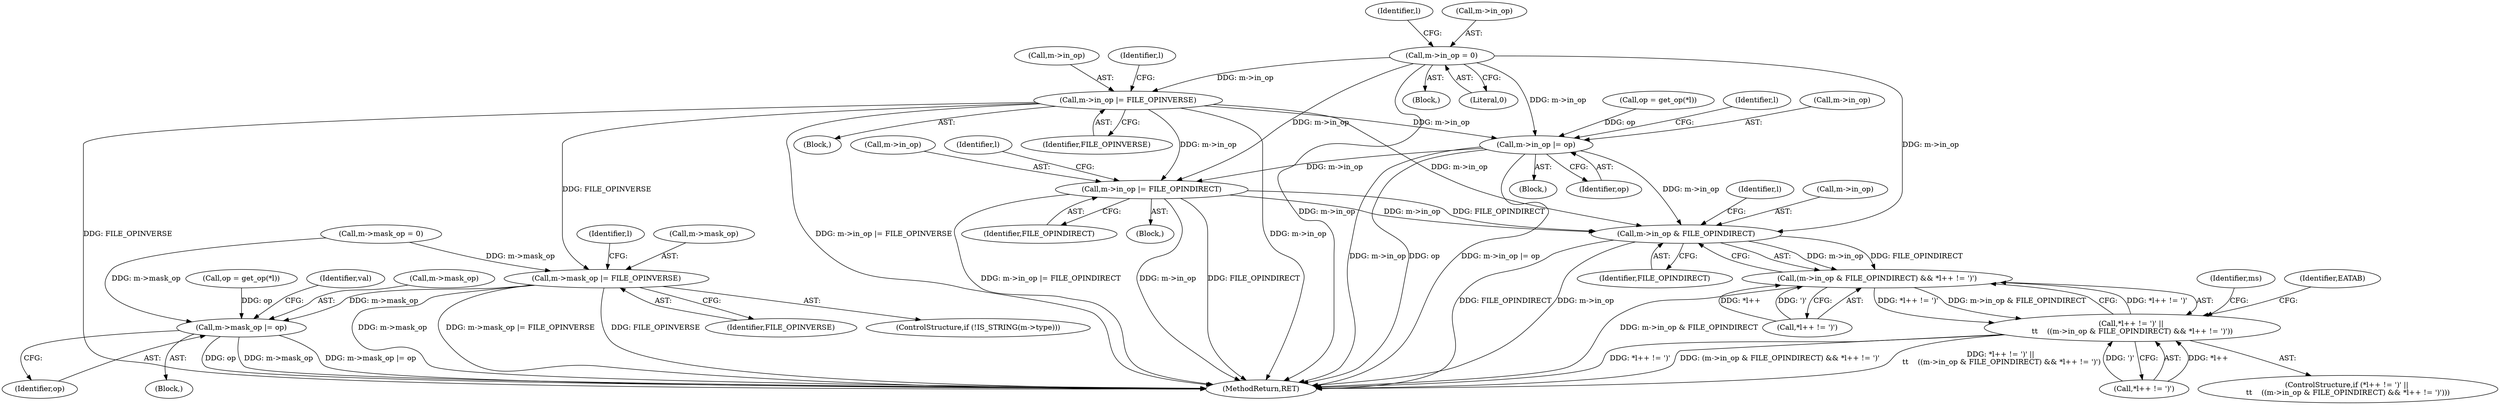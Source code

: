 digraph "0_file_4a284c89d6ef11aca34da65da7d673050a5ea320@pointer" {
"1000611" [label="(Call,m->in_op = 0)"];
"1000622" [label="(Call,m->in_op |= FILE_OPINVERSE)"];
"1000639" [label="(Call,m->in_op |= op)"];
"1000652" [label="(Call,m->in_op |= FILE_OPINDIRECT)"];
"1000707" [label="(Call,m->in_op & FILE_OPINDIRECT)"];
"1000706" [label="(Call,(m->in_op & FILE_OPINDIRECT) && *l++ != ')')"];
"1000700" [label="(Call,*l++ != ')' || \n\t\t    ((m->in_op & FILE_OPINDIRECT) && *l++ != ')'))"];
"1000898" [label="(Call,m->mask_op |= FILE_OPINVERSE)"];
"1000952" [label="(Call,m->mask_op |= op)"];
"1000914" [label="(Identifier,l)"];
"1000902" [label="(Identifier,FILE_OPINVERSE)"];
"1000494" [label="(Block,)"];
"1001534" [label="(MethodReturn,RET)"];
"1000658" [label="(Identifier,l)"];
"1000711" [label="(Identifier,FILE_OPINDIRECT)"];
"1000699" [label="(ControlStructure,if (*l++ != ')' || \n\t\t    ((m->in_op & FILE_OPINDIRECT) && *l++ != ')')))"];
"1000953" [label="(Call,m->mask_op)"];
"1000881" [label="(Call,m->mask_op = 0)"];
"1000631" [label="(Call,op = get_op(*l))"];
"1000720" [label="(Identifier,ms)"];
"1000707" [label="(Call,m->in_op & FILE_OPINDIRECT)"];
"1000701" [label="(Call,*l++ != ')')"];
"1000619" [label="(Identifier,l)"];
"1000615" [label="(Literal,0)"];
"1000706" [label="(Call,(m->in_op & FILE_OPINDIRECT) && *l++ != ')')"];
"1000639" [label="(Call,m->in_op |= op)"];
"1000622" [label="(Call,m->in_op |= FILE_OPINVERSE)"];
"1000712" [label="(Call,*l++ != ')')"];
"1000611" [label="(Call,m->in_op = 0)"];
"1000952" [label="(Call,m->mask_op |= op)"];
"1000653" [label="(Call,m->in_op)"];
"1000934" [label="(Call,op = get_op(*l))"];
"1000645" [label="(Identifier,l)"];
"1000638" [label="(Block,)"];
"1000726" [label="(Identifier,EATAB)"];
"1000956" [label="(Identifier,op)"];
"1000612" [label="(Call,m->in_op)"];
"1000898" [label="(Call,m->mask_op |= FILE_OPINVERSE)"];
"1000621" [label="(Block,)"];
"1000700" [label="(Call,*l++ != ')' || \n\t\t    ((m->in_op & FILE_OPINDIRECT) && *l++ != ')'))"];
"1000892" [label="(ControlStructure,if (!IS_STRING(m->type)))"];
"1000626" [label="(Identifier,FILE_OPINVERSE)"];
"1000715" [label="(Identifier,l)"];
"1000628" [label="(Identifier,l)"];
"1000656" [label="(Identifier,FILE_OPINDIRECT)"];
"1000640" [label="(Call,m->in_op)"];
"1000652" [label="(Call,m->in_op |= FILE_OPINDIRECT)"];
"1000948" [label="(Block,)"];
"1000958" [label="(Identifier,val)"];
"1000708" [label="(Call,m->in_op)"];
"1000643" [label="(Identifier,op)"];
"1000651" [label="(Block,)"];
"1000623" [label="(Call,m->in_op)"];
"1000899" [label="(Call,m->mask_op)"];
"1000611" -> "1000494"  [label="AST: "];
"1000611" -> "1000615"  [label="CFG: "];
"1000612" -> "1000611"  [label="AST: "];
"1000615" -> "1000611"  [label="AST: "];
"1000619" -> "1000611"  [label="CFG: "];
"1000611" -> "1001534"  [label="DDG: m->in_op"];
"1000611" -> "1000622"  [label="DDG: m->in_op"];
"1000611" -> "1000639"  [label="DDG: m->in_op"];
"1000611" -> "1000652"  [label="DDG: m->in_op"];
"1000611" -> "1000707"  [label="DDG: m->in_op"];
"1000622" -> "1000621"  [label="AST: "];
"1000622" -> "1000626"  [label="CFG: "];
"1000623" -> "1000622"  [label="AST: "];
"1000626" -> "1000622"  [label="AST: "];
"1000628" -> "1000622"  [label="CFG: "];
"1000622" -> "1001534"  [label="DDG: m->in_op |= FILE_OPINVERSE"];
"1000622" -> "1001534"  [label="DDG: m->in_op"];
"1000622" -> "1001534"  [label="DDG: FILE_OPINVERSE"];
"1000622" -> "1000639"  [label="DDG: m->in_op"];
"1000622" -> "1000652"  [label="DDG: m->in_op"];
"1000622" -> "1000707"  [label="DDG: m->in_op"];
"1000622" -> "1000898"  [label="DDG: FILE_OPINVERSE"];
"1000639" -> "1000638"  [label="AST: "];
"1000639" -> "1000643"  [label="CFG: "];
"1000640" -> "1000639"  [label="AST: "];
"1000643" -> "1000639"  [label="AST: "];
"1000645" -> "1000639"  [label="CFG: "];
"1000639" -> "1001534"  [label="DDG: op"];
"1000639" -> "1001534"  [label="DDG: m->in_op |= op"];
"1000639" -> "1001534"  [label="DDG: m->in_op"];
"1000631" -> "1000639"  [label="DDG: op"];
"1000639" -> "1000652"  [label="DDG: m->in_op"];
"1000639" -> "1000707"  [label="DDG: m->in_op"];
"1000652" -> "1000651"  [label="AST: "];
"1000652" -> "1000656"  [label="CFG: "];
"1000653" -> "1000652"  [label="AST: "];
"1000656" -> "1000652"  [label="AST: "];
"1000658" -> "1000652"  [label="CFG: "];
"1000652" -> "1001534"  [label="DDG: FILE_OPINDIRECT"];
"1000652" -> "1001534"  [label="DDG: m->in_op |= FILE_OPINDIRECT"];
"1000652" -> "1001534"  [label="DDG: m->in_op"];
"1000652" -> "1000707"  [label="DDG: m->in_op"];
"1000652" -> "1000707"  [label="DDG: FILE_OPINDIRECT"];
"1000707" -> "1000706"  [label="AST: "];
"1000707" -> "1000711"  [label="CFG: "];
"1000708" -> "1000707"  [label="AST: "];
"1000711" -> "1000707"  [label="AST: "];
"1000715" -> "1000707"  [label="CFG: "];
"1000706" -> "1000707"  [label="CFG: "];
"1000707" -> "1001534"  [label="DDG: FILE_OPINDIRECT"];
"1000707" -> "1001534"  [label="DDG: m->in_op"];
"1000707" -> "1000706"  [label="DDG: m->in_op"];
"1000707" -> "1000706"  [label="DDG: FILE_OPINDIRECT"];
"1000706" -> "1000700"  [label="AST: "];
"1000706" -> "1000712"  [label="CFG: "];
"1000712" -> "1000706"  [label="AST: "];
"1000700" -> "1000706"  [label="CFG: "];
"1000706" -> "1001534"  [label="DDG: m->in_op & FILE_OPINDIRECT"];
"1000706" -> "1000700"  [label="DDG: *l++ != ')'"];
"1000706" -> "1000700"  [label="DDG: m->in_op & FILE_OPINDIRECT"];
"1000700" -> "1000706"  [label="DDG: *l++ != ')'"];
"1000712" -> "1000706"  [label="DDG: *l++"];
"1000712" -> "1000706"  [label="DDG: ')'"];
"1000700" -> "1000699"  [label="AST: "];
"1000700" -> "1000701"  [label="CFG: "];
"1000701" -> "1000700"  [label="AST: "];
"1000720" -> "1000700"  [label="CFG: "];
"1000726" -> "1000700"  [label="CFG: "];
"1000700" -> "1001534"  [label="DDG: *l++ != ')' || \n\t\t    ((m->in_op & FILE_OPINDIRECT) && *l++ != ')')"];
"1000700" -> "1001534"  [label="DDG: *l++ != ')'"];
"1000700" -> "1001534"  [label="DDG: (m->in_op & FILE_OPINDIRECT) && *l++ != ')'"];
"1000701" -> "1000700"  [label="DDG: *l++"];
"1000701" -> "1000700"  [label="DDG: ')'"];
"1000898" -> "1000892"  [label="AST: "];
"1000898" -> "1000902"  [label="CFG: "];
"1000899" -> "1000898"  [label="AST: "];
"1000902" -> "1000898"  [label="AST: "];
"1000914" -> "1000898"  [label="CFG: "];
"1000898" -> "1001534"  [label="DDG: m->mask_op"];
"1000898" -> "1001534"  [label="DDG: m->mask_op |= FILE_OPINVERSE"];
"1000898" -> "1001534"  [label="DDG: FILE_OPINVERSE"];
"1000881" -> "1000898"  [label="DDG: m->mask_op"];
"1000898" -> "1000952"  [label="DDG: m->mask_op"];
"1000952" -> "1000948"  [label="AST: "];
"1000952" -> "1000956"  [label="CFG: "];
"1000953" -> "1000952"  [label="AST: "];
"1000956" -> "1000952"  [label="AST: "];
"1000958" -> "1000952"  [label="CFG: "];
"1000952" -> "1001534"  [label="DDG: m->mask_op"];
"1000952" -> "1001534"  [label="DDG: m->mask_op |= op"];
"1000952" -> "1001534"  [label="DDG: op"];
"1000881" -> "1000952"  [label="DDG: m->mask_op"];
"1000934" -> "1000952"  [label="DDG: op"];
}
